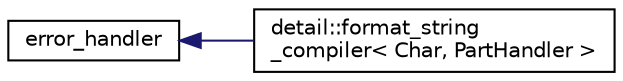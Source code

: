 digraph "Graphical Class Hierarchy"
{
 // INTERACTIVE_SVG=YES
  edge [fontname="Helvetica",fontsize="10",labelfontname="Helvetica",labelfontsize="10"];
  node [fontname="Helvetica",fontsize="10",shape=record];
  rankdir="LR";
  Node1 [label="error_handler",height=0.2,width=0.4,color="black", fillcolor="white", style="filled",URL="$classerror__handler.html"];
  Node1 -> Node2 [dir="back",color="midnightblue",fontsize="10",style="solid",fontname="Helvetica"];
  Node2 [label="detail::format_string\l_compiler\< Char, PartHandler \>",height=0.2,width=0.4,color="black", fillcolor="white", style="filled",URL="$classdetail_1_1format__string__compiler.html"];
}
